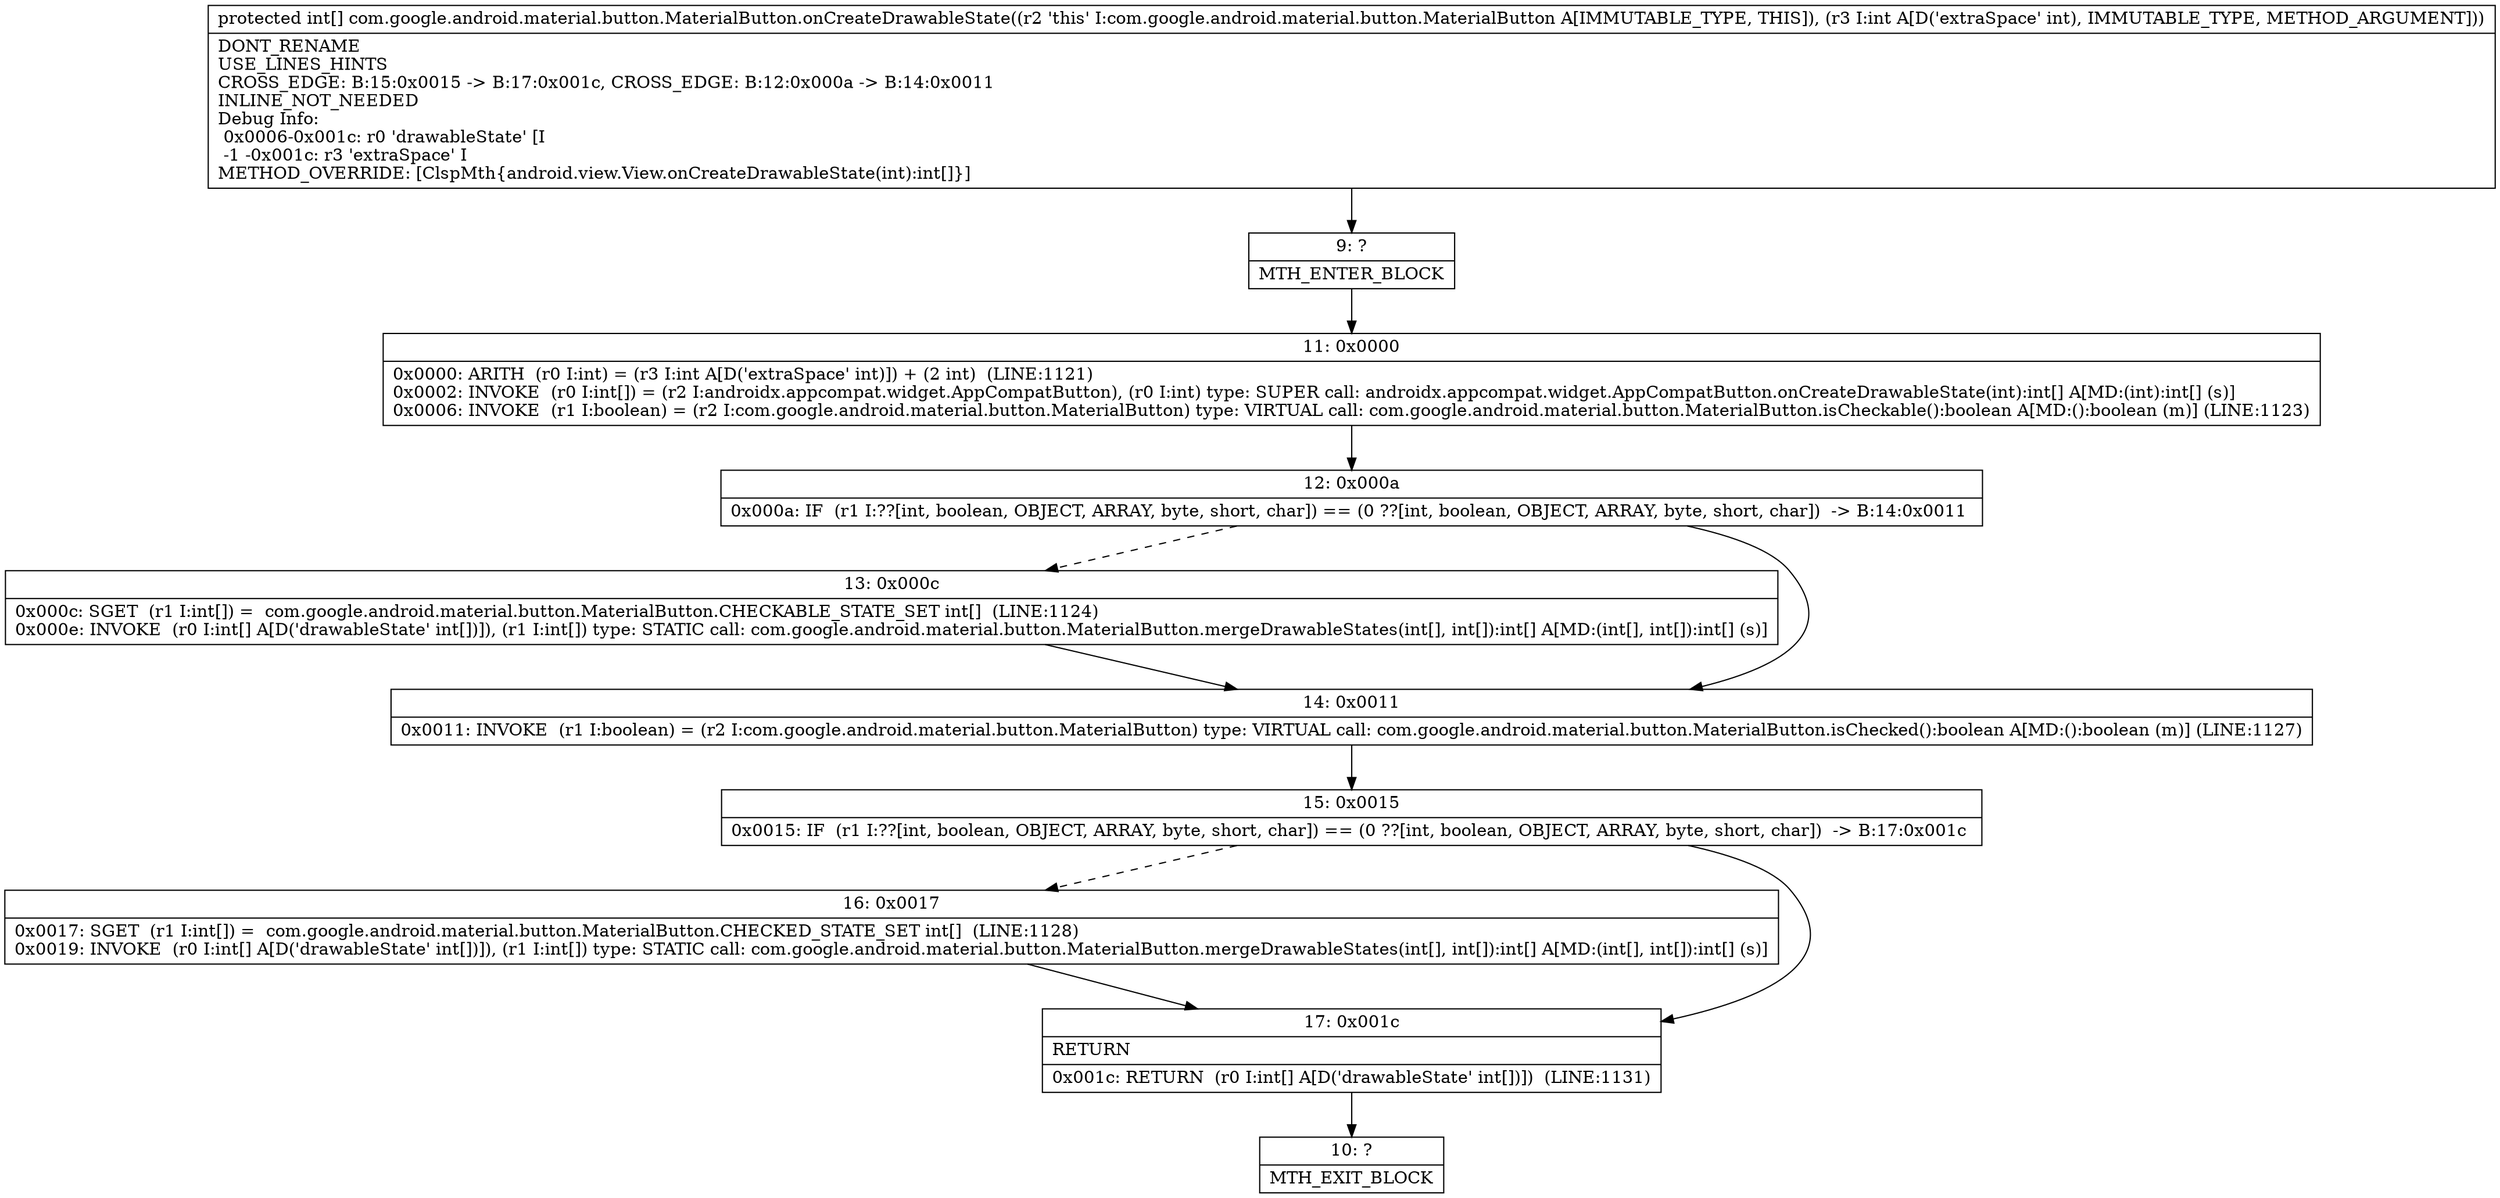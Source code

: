 digraph "CFG forcom.google.android.material.button.MaterialButton.onCreateDrawableState(I)[I" {
Node_9 [shape=record,label="{9\:\ ?|MTH_ENTER_BLOCK\l}"];
Node_11 [shape=record,label="{11\:\ 0x0000|0x0000: ARITH  (r0 I:int) = (r3 I:int A[D('extraSpace' int)]) + (2 int)  (LINE:1121)\l0x0002: INVOKE  (r0 I:int[]) = (r2 I:androidx.appcompat.widget.AppCompatButton), (r0 I:int) type: SUPER call: androidx.appcompat.widget.AppCompatButton.onCreateDrawableState(int):int[] A[MD:(int):int[] (s)]\l0x0006: INVOKE  (r1 I:boolean) = (r2 I:com.google.android.material.button.MaterialButton) type: VIRTUAL call: com.google.android.material.button.MaterialButton.isCheckable():boolean A[MD:():boolean (m)] (LINE:1123)\l}"];
Node_12 [shape=record,label="{12\:\ 0x000a|0x000a: IF  (r1 I:??[int, boolean, OBJECT, ARRAY, byte, short, char]) == (0 ??[int, boolean, OBJECT, ARRAY, byte, short, char])  \-\> B:14:0x0011 \l}"];
Node_13 [shape=record,label="{13\:\ 0x000c|0x000c: SGET  (r1 I:int[]) =  com.google.android.material.button.MaterialButton.CHECKABLE_STATE_SET int[]  (LINE:1124)\l0x000e: INVOKE  (r0 I:int[] A[D('drawableState' int[])]), (r1 I:int[]) type: STATIC call: com.google.android.material.button.MaterialButton.mergeDrawableStates(int[], int[]):int[] A[MD:(int[], int[]):int[] (s)]\l}"];
Node_14 [shape=record,label="{14\:\ 0x0011|0x0011: INVOKE  (r1 I:boolean) = (r2 I:com.google.android.material.button.MaterialButton) type: VIRTUAL call: com.google.android.material.button.MaterialButton.isChecked():boolean A[MD:():boolean (m)] (LINE:1127)\l}"];
Node_15 [shape=record,label="{15\:\ 0x0015|0x0015: IF  (r1 I:??[int, boolean, OBJECT, ARRAY, byte, short, char]) == (0 ??[int, boolean, OBJECT, ARRAY, byte, short, char])  \-\> B:17:0x001c \l}"];
Node_16 [shape=record,label="{16\:\ 0x0017|0x0017: SGET  (r1 I:int[]) =  com.google.android.material.button.MaterialButton.CHECKED_STATE_SET int[]  (LINE:1128)\l0x0019: INVOKE  (r0 I:int[] A[D('drawableState' int[])]), (r1 I:int[]) type: STATIC call: com.google.android.material.button.MaterialButton.mergeDrawableStates(int[], int[]):int[] A[MD:(int[], int[]):int[] (s)]\l}"];
Node_17 [shape=record,label="{17\:\ 0x001c|RETURN\l|0x001c: RETURN  (r0 I:int[] A[D('drawableState' int[])])  (LINE:1131)\l}"];
Node_10 [shape=record,label="{10\:\ ?|MTH_EXIT_BLOCK\l}"];
MethodNode[shape=record,label="{protected int[] com.google.android.material.button.MaterialButton.onCreateDrawableState((r2 'this' I:com.google.android.material.button.MaterialButton A[IMMUTABLE_TYPE, THIS]), (r3 I:int A[D('extraSpace' int), IMMUTABLE_TYPE, METHOD_ARGUMENT]))  | DONT_RENAME\lUSE_LINES_HINTS\lCROSS_EDGE: B:15:0x0015 \-\> B:17:0x001c, CROSS_EDGE: B:12:0x000a \-\> B:14:0x0011\lINLINE_NOT_NEEDED\lDebug Info:\l  0x0006\-0x001c: r0 'drawableState' [I\l  \-1 \-0x001c: r3 'extraSpace' I\lMETHOD_OVERRIDE: [ClspMth\{android.view.View.onCreateDrawableState(int):int[]\}]\l}"];
MethodNode -> Node_9;Node_9 -> Node_11;
Node_11 -> Node_12;
Node_12 -> Node_13[style=dashed];
Node_12 -> Node_14;
Node_13 -> Node_14;
Node_14 -> Node_15;
Node_15 -> Node_16[style=dashed];
Node_15 -> Node_17;
Node_16 -> Node_17;
Node_17 -> Node_10;
}

